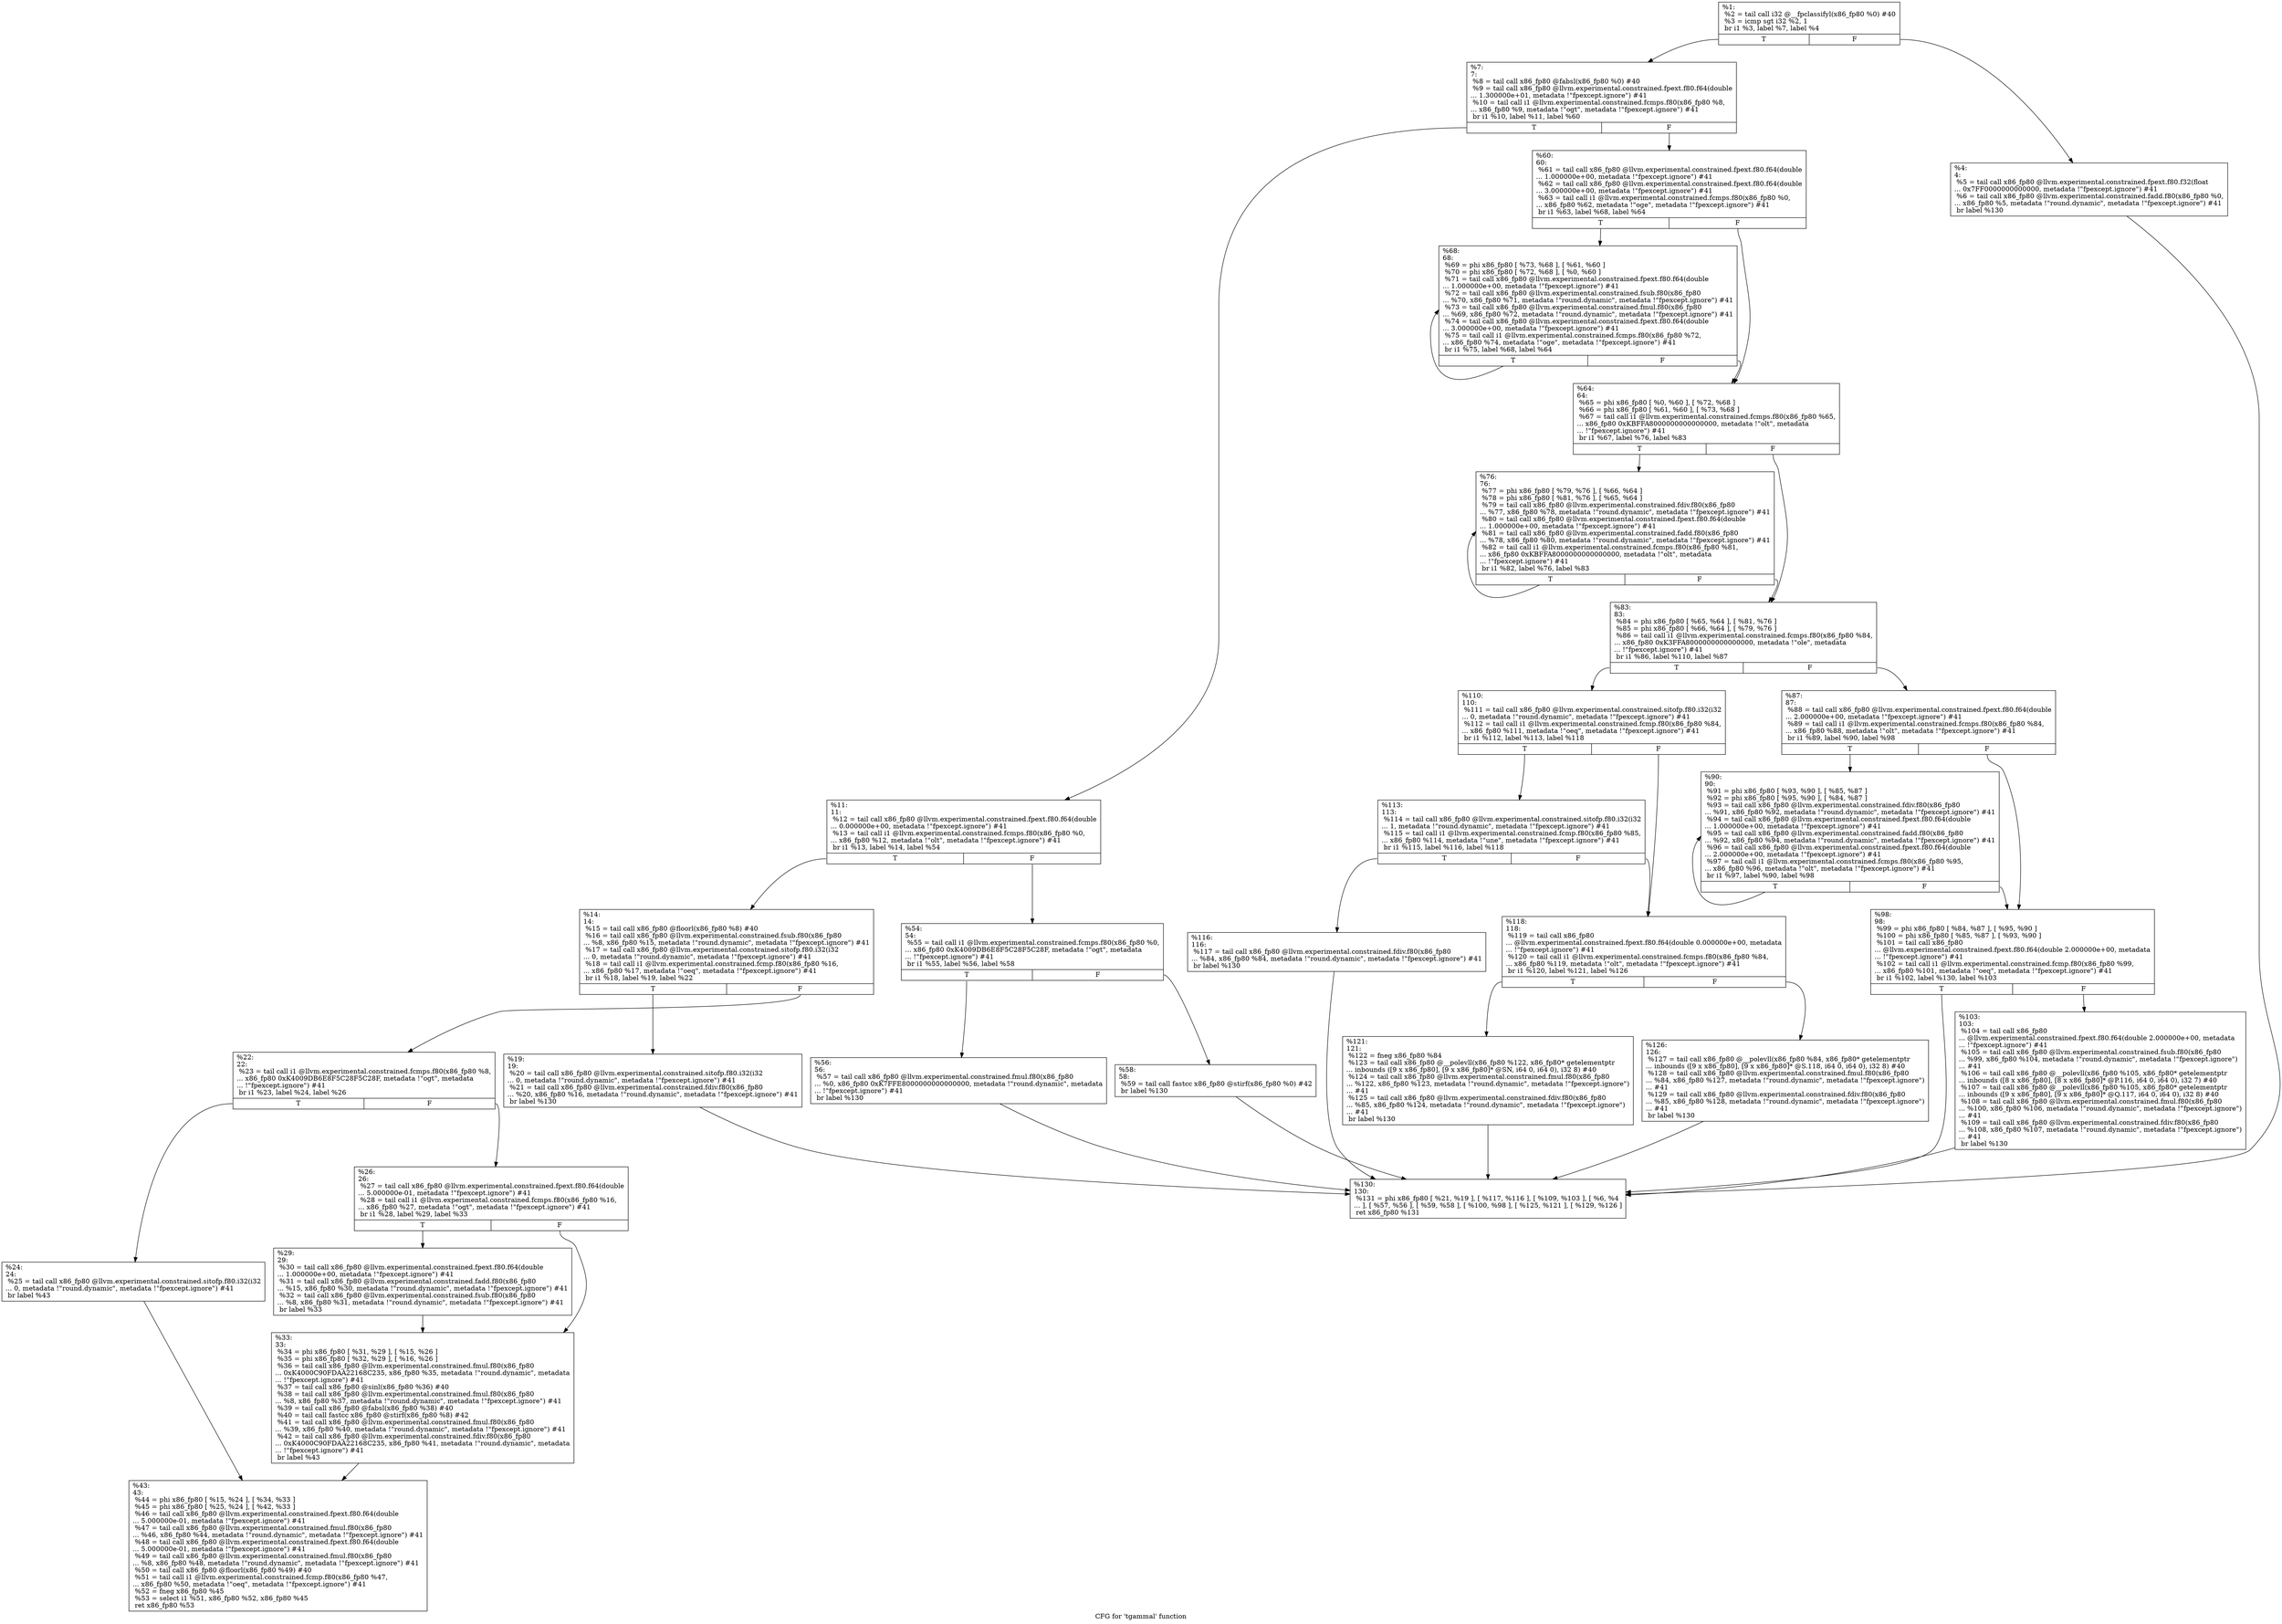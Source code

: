 digraph "CFG for 'tgammal' function" {
	label="CFG for 'tgammal' function";

	Node0x1af55e0 [shape=record,label="{%1:\l  %2 = tail call i32 @__fpclassifyl(x86_fp80 %0) #40\l  %3 = icmp sgt i32 %2, 1\l  br i1 %3, label %7, label %4\l|{<s0>T|<s1>F}}"];
	Node0x1af55e0:s0 -> Node0x1af5780;
	Node0x1af55e0:s1 -> Node0x1af5730;
	Node0x1af5730 [shape=record,label="{%4:\l4:                                                \l  %5 = tail call x86_fp80 @llvm.experimental.constrained.fpext.f80.f32(float\l... 0x7FF0000000000000, metadata !\"fpexcept.ignore\") #41\l  %6 = tail call x86_fp80 @llvm.experimental.constrained.fadd.f80(x86_fp80 %0,\l... x86_fp80 %5, metadata !\"round.dynamic\", metadata !\"fpexcept.ignore\") #41\l  br label %130\l}"];
	Node0x1af5730 -> Node0x1af6040;
	Node0x1af5780 [shape=record,label="{%7:\l7:                                                \l  %8 = tail call x86_fp80 @fabsl(x86_fp80 %0) #40\l  %9 = tail call x86_fp80 @llvm.experimental.constrained.fpext.f80.f64(double\l... 1.300000e+01, metadata !\"fpexcept.ignore\") #41\l  %10 = tail call i1 @llvm.experimental.constrained.fcmps.f80(x86_fp80 %8,\l... x86_fp80 %9, metadata !\"ogt\", metadata !\"fpexcept.ignore\") #41\l  br i1 %10, label %11, label %60\l|{<s0>T|<s1>F}}"];
	Node0x1af5780:s0 -> Node0x1af57d0;
	Node0x1af5780:s1 -> Node0x1af5b90;
	Node0x1af57d0 [shape=record,label="{%11:\l11:                                               \l  %12 = tail call x86_fp80 @llvm.experimental.constrained.fpext.f80.f64(double\l... 0.000000e+00, metadata !\"fpexcept.ignore\") #41\l  %13 = tail call i1 @llvm.experimental.constrained.fcmps.f80(x86_fp80 %0,\l... x86_fp80 %12, metadata !\"olt\", metadata !\"fpexcept.ignore\") #41\l  br i1 %13, label %14, label %54\l|{<s0>T|<s1>F}}"];
	Node0x1af57d0:s0 -> Node0x1af5820;
	Node0x1af57d0:s1 -> Node0x1af5aa0;
	Node0x1af5820 [shape=record,label="{%14:\l14:                                               \l  %15 = tail call x86_fp80 @floorl(x86_fp80 %8) #40\l  %16 = tail call x86_fp80 @llvm.experimental.constrained.fsub.f80(x86_fp80\l... %8, x86_fp80 %15, metadata !\"round.dynamic\", metadata !\"fpexcept.ignore\") #41\l  %17 = tail call x86_fp80 @llvm.experimental.constrained.sitofp.f80.i32(i32\l... 0, metadata !\"round.dynamic\", metadata !\"fpexcept.ignore\") #41\l  %18 = tail call i1 @llvm.experimental.constrained.fcmp.f80(x86_fp80 %16,\l... x86_fp80 %17, metadata !\"oeq\", metadata !\"fpexcept.ignore\") #41\l  br i1 %18, label %19, label %22\l|{<s0>T|<s1>F}}"];
	Node0x1af5820:s0 -> Node0x1af5870;
	Node0x1af5820:s1 -> Node0x1af58c0;
	Node0x1af5870 [shape=record,label="{%19:\l19:                                               \l  %20 = tail call x86_fp80 @llvm.experimental.constrained.sitofp.f80.i32(i32\l... 0, metadata !\"round.dynamic\", metadata !\"fpexcept.ignore\") #41\l  %21 = tail call x86_fp80 @llvm.experimental.constrained.fdiv.f80(x86_fp80\l... %20, x86_fp80 %16, metadata !\"round.dynamic\", metadata !\"fpexcept.ignore\") #41\l  br label %130\l}"];
	Node0x1af5870 -> Node0x1af6040;
	Node0x1af58c0 [shape=record,label="{%22:\l22:                                               \l  %23 = tail call i1 @llvm.experimental.constrained.fcmps.f80(x86_fp80 %8,\l... x86_fp80 0xK4009DB6E8F5C28F5C28F, metadata !\"ogt\", metadata\l... !\"fpexcept.ignore\") #41\l  br i1 %23, label %24, label %26\l|{<s0>T|<s1>F}}"];
	Node0x1af58c0:s0 -> Node0x1af5910;
	Node0x1af58c0:s1 -> Node0x1af5960;
	Node0x1af5910 [shape=record,label="{%24:\l24:                                               \l  %25 = tail call x86_fp80 @llvm.experimental.constrained.sitofp.f80.i32(i32\l... 0, metadata !\"round.dynamic\", metadata !\"fpexcept.ignore\") #41\l  br label %43\l}"];
	Node0x1af5910 -> Node0x1af5a50;
	Node0x1af5960 [shape=record,label="{%26:\l26:                                               \l  %27 = tail call x86_fp80 @llvm.experimental.constrained.fpext.f80.f64(double\l... 5.000000e-01, metadata !\"fpexcept.ignore\") #41\l  %28 = tail call i1 @llvm.experimental.constrained.fcmps.f80(x86_fp80 %16,\l... x86_fp80 %27, metadata !\"ogt\", metadata !\"fpexcept.ignore\") #41\l  br i1 %28, label %29, label %33\l|{<s0>T|<s1>F}}"];
	Node0x1af5960:s0 -> Node0x1af59b0;
	Node0x1af5960:s1 -> Node0x1af5a00;
	Node0x1af59b0 [shape=record,label="{%29:\l29:                                               \l  %30 = tail call x86_fp80 @llvm.experimental.constrained.fpext.f80.f64(double\l... 1.000000e+00, metadata !\"fpexcept.ignore\") #41\l  %31 = tail call x86_fp80 @llvm.experimental.constrained.fadd.f80(x86_fp80\l... %15, x86_fp80 %30, metadata !\"round.dynamic\", metadata !\"fpexcept.ignore\") #41\l  %32 = tail call x86_fp80 @llvm.experimental.constrained.fsub.f80(x86_fp80\l... %8, x86_fp80 %31, metadata !\"round.dynamic\", metadata !\"fpexcept.ignore\") #41\l  br label %33\l}"];
	Node0x1af59b0 -> Node0x1af5a00;
	Node0x1af5a00 [shape=record,label="{%33:\l33:                                               \l  %34 = phi x86_fp80 [ %31, %29 ], [ %15, %26 ]\l  %35 = phi x86_fp80 [ %32, %29 ], [ %16, %26 ]\l  %36 = tail call x86_fp80 @llvm.experimental.constrained.fmul.f80(x86_fp80\l... 0xK4000C90FDAA22168C235, x86_fp80 %35, metadata !\"round.dynamic\", metadata\l... !\"fpexcept.ignore\") #41\l  %37 = tail call x86_fp80 @sinl(x86_fp80 %36) #40\l  %38 = tail call x86_fp80 @llvm.experimental.constrained.fmul.f80(x86_fp80\l... %8, x86_fp80 %37, metadata !\"round.dynamic\", metadata !\"fpexcept.ignore\") #41\l  %39 = tail call x86_fp80 @fabsl(x86_fp80 %38) #40\l  %40 = tail call fastcc x86_fp80 @stirf(x86_fp80 %8) #42\l  %41 = tail call x86_fp80 @llvm.experimental.constrained.fmul.f80(x86_fp80\l... %39, x86_fp80 %40, metadata !\"round.dynamic\", metadata !\"fpexcept.ignore\") #41\l  %42 = tail call x86_fp80 @llvm.experimental.constrained.fdiv.f80(x86_fp80\l... 0xK4000C90FDAA22168C235, x86_fp80 %41, metadata !\"round.dynamic\", metadata\l... !\"fpexcept.ignore\") #41\l  br label %43\l}"];
	Node0x1af5a00 -> Node0x1af5a50;
	Node0x1af5a50 [shape=record,label="{%43:\l43:                                               \l  %44 = phi x86_fp80 [ %15, %24 ], [ %34, %33 ]\l  %45 = phi x86_fp80 [ %25, %24 ], [ %42, %33 ]\l  %46 = tail call x86_fp80 @llvm.experimental.constrained.fpext.f80.f64(double\l... 5.000000e-01, metadata !\"fpexcept.ignore\") #41\l  %47 = tail call x86_fp80 @llvm.experimental.constrained.fmul.f80(x86_fp80\l... %46, x86_fp80 %44, metadata !\"round.dynamic\", metadata !\"fpexcept.ignore\") #41\l  %48 = tail call x86_fp80 @llvm.experimental.constrained.fpext.f80.f64(double\l... 5.000000e-01, metadata !\"fpexcept.ignore\") #41\l  %49 = tail call x86_fp80 @llvm.experimental.constrained.fmul.f80(x86_fp80\l... %8, x86_fp80 %48, metadata !\"round.dynamic\", metadata !\"fpexcept.ignore\") #41\l  %50 = tail call x86_fp80 @floorl(x86_fp80 %49) #40\l  %51 = tail call i1 @llvm.experimental.constrained.fcmp.f80(x86_fp80 %47,\l... x86_fp80 %50, metadata !\"oeq\", metadata !\"fpexcept.ignore\") #41\l  %52 = fneg x86_fp80 %45\l  %53 = select i1 %51, x86_fp80 %52, x86_fp80 %45\l  ret x86_fp80 %53\l}"];
	Node0x1af5aa0 [shape=record,label="{%54:\l54:                                               \l  %55 = tail call i1 @llvm.experimental.constrained.fcmps.f80(x86_fp80 %0,\l... x86_fp80 0xK4009DB6E8F5C28F5C28F, metadata !\"ogt\", metadata\l... !\"fpexcept.ignore\") #41\l  br i1 %55, label %56, label %58\l|{<s0>T|<s1>F}}"];
	Node0x1af5aa0:s0 -> Node0x1af5af0;
	Node0x1af5aa0:s1 -> Node0x1af5b40;
	Node0x1af5af0 [shape=record,label="{%56:\l56:                                               \l  %57 = tail call x86_fp80 @llvm.experimental.constrained.fmul.f80(x86_fp80\l... %0, x86_fp80 0xK7FFE8000000000000000, metadata !\"round.dynamic\", metadata\l... !\"fpexcept.ignore\") #41\l  br label %130\l}"];
	Node0x1af5af0 -> Node0x1af6040;
	Node0x1af5b40 [shape=record,label="{%58:\l58:                                               \l  %59 = tail call fastcc x86_fp80 @stirf(x86_fp80 %0) #42\l  br label %130\l}"];
	Node0x1af5b40 -> Node0x1af6040;
	Node0x1af5b90 [shape=record,label="{%60:\l60:                                               \l  %61 = tail call x86_fp80 @llvm.experimental.constrained.fpext.f80.f64(double\l... 1.000000e+00, metadata !\"fpexcept.ignore\") #41\l  %62 = tail call x86_fp80 @llvm.experimental.constrained.fpext.f80.f64(double\l... 3.000000e+00, metadata !\"fpexcept.ignore\") #41\l  %63 = tail call i1 @llvm.experimental.constrained.fcmps.f80(x86_fp80 %0,\l... x86_fp80 %62, metadata !\"oge\", metadata !\"fpexcept.ignore\") #41\l  br i1 %63, label %68, label %64\l|{<s0>T|<s1>F}}"];
	Node0x1af5b90:s0 -> Node0x1af5c30;
	Node0x1af5b90:s1 -> Node0x1af5be0;
	Node0x1af5be0 [shape=record,label="{%64:\l64:                                               \l  %65 = phi x86_fp80 [ %0, %60 ], [ %72, %68 ]\l  %66 = phi x86_fp80 [ %61, %60 ], [ %73, %68 ]\l  %67 = tail call i1 @llvm.experimental.constrained.fcmps.f80(x86_fp80 %65,\l... x86_fp80 0xKBFFA8000000000000000, metadata !\"olt\", metadata\l... !\"fpexcept.ignore\") #41\l  br i1 %67, label %76, label %83\l|{<s0>T|<s1>F}}"];
	Node0x1af5be0:s0 -> Node0x1af5c80;
	Node0x1af5be0:s1 -> Node0x1af5cd0;
	Node0x1af5c30 [shape=record,label="{%68:\l68:                                               \l  %69 = phi x86_fp80 [ %73, %68 ], [ %61, %60 ]\l  %70 = phi x86_fp80 [ %72, %68 ], [ %0, %60 ]\l  %71 = tail call x86_fp80 @llvm.experimental.constrained.fpext.f80.f64(double\l... 1.000000e+00, metadata !\"fpexcept.ignore\") #41\l  %72 = tail call x86_fp80 @llvm.experimental.constrained.fsub.f80(x86_fp80\l... %70, x86_fp80 %71, metadata !\"round.dynamic\", metadata !\"fpexcept.ignore\") #41\l  %73 = tail call x86_fp80 @llvm.experimental.constrained.fmul.f80(x86_fp80\l... %69, x86_fp80 %72, metadata !\"round.dynamic\", metadata !\"fpexcept.ignore\") #41\l  %74 = tail call x86_fp80 @llvm.experimental.constrained.fpext.f80.f64(double\l... 3.000000e+00, metadata !\"fpexcept.ignore\") #41\l  %75 = tail call i1 @llvm.experimental.constrained.fcmps.f80(x86_fp80 %72,\l... x86_fp80 %74, metadata !\"oge\", metadata !\"fpexcept.ignore\") #41\l  br i1 %75, label %68, label %64\l|{<s0>T|<s1>F}}"];
	Node0x1af5c30:s0 -> Node0x1af5c30;
	Node0x1af5c30:s1 -> Node0x1af5be0;
	Node0x1af5c80 [shape=record,label="{%76:\l76:                                               \l  %77 = phi x86_fp80 [ %79, %76 ], [ %66, %64 ]\l  %78 = phi x86_fp80 [ %81, %76 ], [ %65, %64 ]\l  %79 = tail call x86_fp80 @llvm.experimental.constrained.fdiv.f80(x86_fp80\l... %77, x86_fp80 %78, metadata !\"round.dynamic\", metadata !\"fpexcept.ignore\") #41\l  %80 = tail call x86_fp80 @llvm.experimental.constrained.fpext.f80.f64(double\l... 1.000000e+00, metadata !\"fpexcept.ignore\") #41\l  %81 = tail call x86_fp80 @llvm.experimental.constrained.fadd.f80(x86_fp80\l... %78, x86_fp80 %80, metadata !\"round.dynamic\", metadata !\"fpexcept.ignore\") #41\l  %82 = tail call i1 @llvm.experimental.constrained.fcmps.f80(x86_fp80 %81,\l... x86_fp80 0xKBFFA8000000000000000, metadata !\"olt\", metadata\l... !\"fpexcept.ignore\") #41\l  br i1 %82, label %76, label %83\l|{<s0>T|<s1>F}}"];
	Node0x1af5c80:s0 -> Node0x1af5c80;
	Node0x1af5c80:s1 -> Node0x1af5cd0;
	Node0x1af5cd0 [shape=record,label="{%83:\l83:                                               \l  %84 = phi x86_fp80 [ %65, %64 ], [ %81, %76 ]\l  %85 = phi x86_fp80 [ %66, %64 ], [ %79, %76 ]\l  %86 = tail call i1 @llvm.experimental.constrained.fcmps.f80(x86_fp80 %84,\l... x86_fp80 0xK3FFA8000000000000000, metadata !\"ole\", metadata\l... !\"fpexcept.ignore\") #41\l  br i1 %86, label %110, label %87\l|{<s0>T|<s1>F}}"];
	Node0x1af5cd0:s0 -> Node0x1af5e60;
	Node0x1af5cd0:s1 -> Node0x1af5d20;
	Node0x1af5d20 [shape=record,label="{%87:\l87:                                               \l  %88 = tail call x86_fp80 @llvm.experimental.constrained.fpext.f80.f64(double\l... 2.000000e+00, metadata !\"fpexcept.ignore\") #41\l  %89 = tail call i1 @llvm.experimental.constrained.fcmps.f80(x86_fp80 %84,\l... x86_fp80 %88, metadata !\"olt\", metadata !\"fpexcept.ignore\") #41\l  br i1 %89, label %90, label %98\l|{<s0>T|<s1>F}}"];
	Node0x1af5d20:s0 -> Node0x1af5d70;
	Node0x1af5d20:s1 -> Node0x1af5dc0;
	Node0x1af5d70 [shape=record,label="{%90:\l90:                                               \l  %91 = phi x86_fp80 [ %93, %90 ], [ %85, %87 ]\l  %92 = phi x86_fp80 [ %95, %90 ], [ %84, %87 ]\l  %93 = tail call x86_fp80 @llvm.experimental.constrained.fdiv.f80(x86_fp80\l... %91, x86_fp80 %92, metadata !\"round.dynamic\", metadata !\"fpexcept.ignore\") #41\l  %94 = tail call x86_fp80 @llvm.experimental.constrained.fpext.f80.f64(double\l... 1.000000e+00, metadata !\"fpexcept.ignore\") #41\l  %95 = tail call x86_fp80 @llvm.experimental.constrained.fadd.f80(x86_fp80\l... %92, x86_fp80 %94, metadata !\"round.dynamic\", metadata !\"fpexcept.ignore\") #41\l  %96 = tail call x86_fp80 @llvm.experimental.constrained.fpext.f80.f64(double\l... 2.000000e+00, metadata !\"fpexcept.ignore\") #41\l  %97 = tail call i1 @llvm.experimental.constrained.fcmps.f80(x86_fp80 %95,\l... x86_fp80 %96, metadata !\"olt\", metadata !\"fpexcept.ignore\") #41\l  br i1 %97, label %90, label %98\l|{<s0>T|<s1>F}}"];
	Node0x1af5d70:s0 -> Node0x1af5d70;
	Node0x1af5d70:s1 -> Node0x1af5dc0;
	Node0x1af5dc0 [shape=record,label="{%98:\l98:                                               \l  %99 = phi x86_fp80 [ %84, %87 ], [ %95, %90 ]\l  %100 = phi x86_fp80 [ %85, %87 ], [ %93, %90 ]\l  %101 = tail call x86_fp80\l... @llvm.experimental.constrained.fpext.f80.f64(double 2.000000e+00, metadata\l... !\"fpexcept.ignore\") #41\l  %102 = tail call i1 @llvm.experimental.constrained.fcmp.f80(x86_fp80 %99,\l... x86_fp80 %101, metadata !\"oeq\", metadata !\"fpexcept.ignore\") #41\l  br i1 %102, label %130, label %103\l|{<s0>T|<s1>F}}"];
	Node0x1af5dc0:s0 -> Node0x1af6040;
	Node0x1af5dc0:s1 -> Node0x1af5e10;
	Node0x1af5e10 [shape=record,label="{%103:\l103:                                              \l  %104 = tail call x86_fp80\l... @llvm.experimental.constrained.fpext.f80.f64(double 2.000000e+00, metadata\l... !\"fpexcept.ignore\") #41\l  %105 = tail call x86_fp80 @llvm.experimental.constrained.fsub.f80(x86_fp80\l... %99, x86_fp80 %104, metadata !\"round.dynamic\", metadata !\"fpexcept.ignore\")\l... #41\l  %106 = tail call x86_fp80 @__polevll(x86_fp80 %105, x86_fp80* getelementptr\l... inbounds ([8 x x86_fp80], [8 x x86_fp80]* @P.116, i64 0, i64 0), i32 7) #40\l  %107 = tail call x86_fp80 @__polevll(x86_fp80 %105, x86_fp80* getelementptr\l... inbounds ([9 x x86_fp80], [9 x x86_fp80]* @Q.117, i64 0, i64 0), i32 8) #40\l  %108 = tail call x86_fp80 @llvm.experimental.constrained.fmul.f80(x86_fp80\l... %100, x86_fp80 %106, metadata !\"round.dynamic\", metadata !\"fpexcept.ignore\")\l... #41\l  %109 = tail call x86_fp80 @llvm.experimental.constrained.fdiv.f80(x86_fp80\l... %108, x86_fp80 %107, metadata !\"round.dynamic\", metadata !\"fpexcept.ignore\")\l... #41\l  br label %130\l}"];
	Node0x1af5e10 -> Node0x1af6040;
	Node0x1af5e60 [shape=record,label="{%110:\l110:                                              \l  %111 = tail call x86_fp80 @llvm.experimental.constrained.sitofp.f80.i32(i32\l... 0, metadata !\"round.dynamic\", metadata !\"fpexcept.ignore\") #41\l  %112 = tail call i1 @llvm.experimental.constrained.fcmp.f80(x86_fp80 %84,\l... x86_fp80 %111, metadata !\"oeq\", metadata !\"fpexcept.ignore\") #41\l  br i1 %112, label %113, label %118\l|{<s0>T|<s1>F}}"];
	Node0x1af5e60:s0 -> Node0x1af5eb0;
	Node0x1af5e60:s1 -> Node0x1af5f50;
	Node0x1af5eb0 [shape=record,label="{%113:\l113:                                              \l  %114 = tail call x86_fp80 @llvm.experimental.constrained.sitofp.f80.i32(i32\l... 1, metadata !\"round.dynamic\", metadata !\"fpexcept.ignore\") #41\l  %115 = tail call i1 @llvm.experimental.constrained.fcmp.f80(x86_fp80 %85,\l... x86_fp80 %114, metadata !\"une\", metadata !\"fpexcept.ignore\") #41\l  br i1 %115, label %116, label %118\l|{<s0>T|<s1>F}}"];
	Node0x1af5eb0:s0 -> Node0x1af5f00;
	Node0x1af5eb0:s1 -> Node0x1af5f50;
	Node0x1af5f00 [shape=record,label="{%116:\l116:                                              \l  %117 = tail call x86_fp80 @llvm.experimental.constrained.fdiv.f80(x86_fp80\l... %84, x86_fp80 %84, metadata !\"round.dynamic\", metadata !\"fpexcept.ignore\") #41\l  br label %130\l}"];
	Node0x1af5f00 -> Node0x1af6040;
	Node0x1af5f50 [shape=record,label="{%118:\l118:                                              \l  %119 = tail call x86_fp80\l... @llvm.experimental.constrained.fpext.f80.f64(double 0.000000e+00, metadata\l... !\"fpexcept.ignore\") #41\l  %120 = tail call i1 @llvm.experimental.constrained.fcmps.f80(x86_fp80 %84,\l... x86_fp80 %119, metadata !\"olt\", metadata !\"fpexcept.ignore\") #41\l  br i1 %120, label %121, label %126\l|{<s0>T|<s1>F}}"];
	Node0x1af5f50:s0 -> Node0x1af5fa0;
	Node0x1af5f50:s1 -> Node0x1af5ff0;
	Node0x1af5fa0 [shape=record,label="{%121:\l121:                                              \l  %122 = fneg x86_fp80 %84\l  %123 = tail call x86_fp80 @__polevll(x86_fp80 %122, x86_fp80* getelementptr\l... inbounds ([9 x x86_fp80], [9 x x86_fp80]* @SN, i64 0, i64 0), i32 8) #40\l  %124 = tail call x86_fp80 @llvm.experimental.constrained.fmul.f80(x86_fp80\l... %122, x86_fp80 %123, metadata !\"round.dynamic\", metadata !\"fpexcept.ignore\")\l... #41\l  %125 = tail call x86_fp80 @llvm.experimental.constrained.fdiv.f80(x86_fp80\l... %85, x86_fp80 %124, metadata !\"round.dynamic\", metadata !\"fpexcept.ignore\")\l... #41\l  br label %130\l}"];
	Node0x1af5fa0 -> Node0x1af6040;
	Node0x1af5ff0 [shape=record,label="{%126:\l126:                                              \l  %127 = tail call x86_fp80 @__polevll(x86_fp80 %84, x86_fp80* getelementptr\l... inbounds ([9 x x86_fp80], [9 x x86_fp80]* @S.118, i64 0, i64 0), i32 8) #40\l  %128 = tail call x86_fp80 @llvm.experimental.constrained.fmul.f80(x86_fp80\l... %84, x86_fp80 %127, metadata !\"round.dynamic\", metadata !\"fpexcept.ignore\")\l... #41\l  %129 = tail call x86_fp80 @llvm.experimental.constrained.fdiv.f80(x86_fp80\l... %85, x86_fp80 %128, metadata !\"round.dynamic\", metadata !\"fpexcept.ignore\")\l... #41\l  br label %130\l}"];
	Node0x1af5ff0 -> Node0x1af6040;
	Node0x1af6040 [shape=record,label="{%130:\l130:                                              \l  %131 = phi x86_fp80 [ %21, %19 ], [ %117, %116 ], [ %109, %103 ], [ %6, %4\l... ], [ %57, %56 ], [ %59, %58 ], [ %100, %98 ], [ %125, %121 ], [ %129, %126 ]\l  ret x86_fp80 %131\l}"];
}
